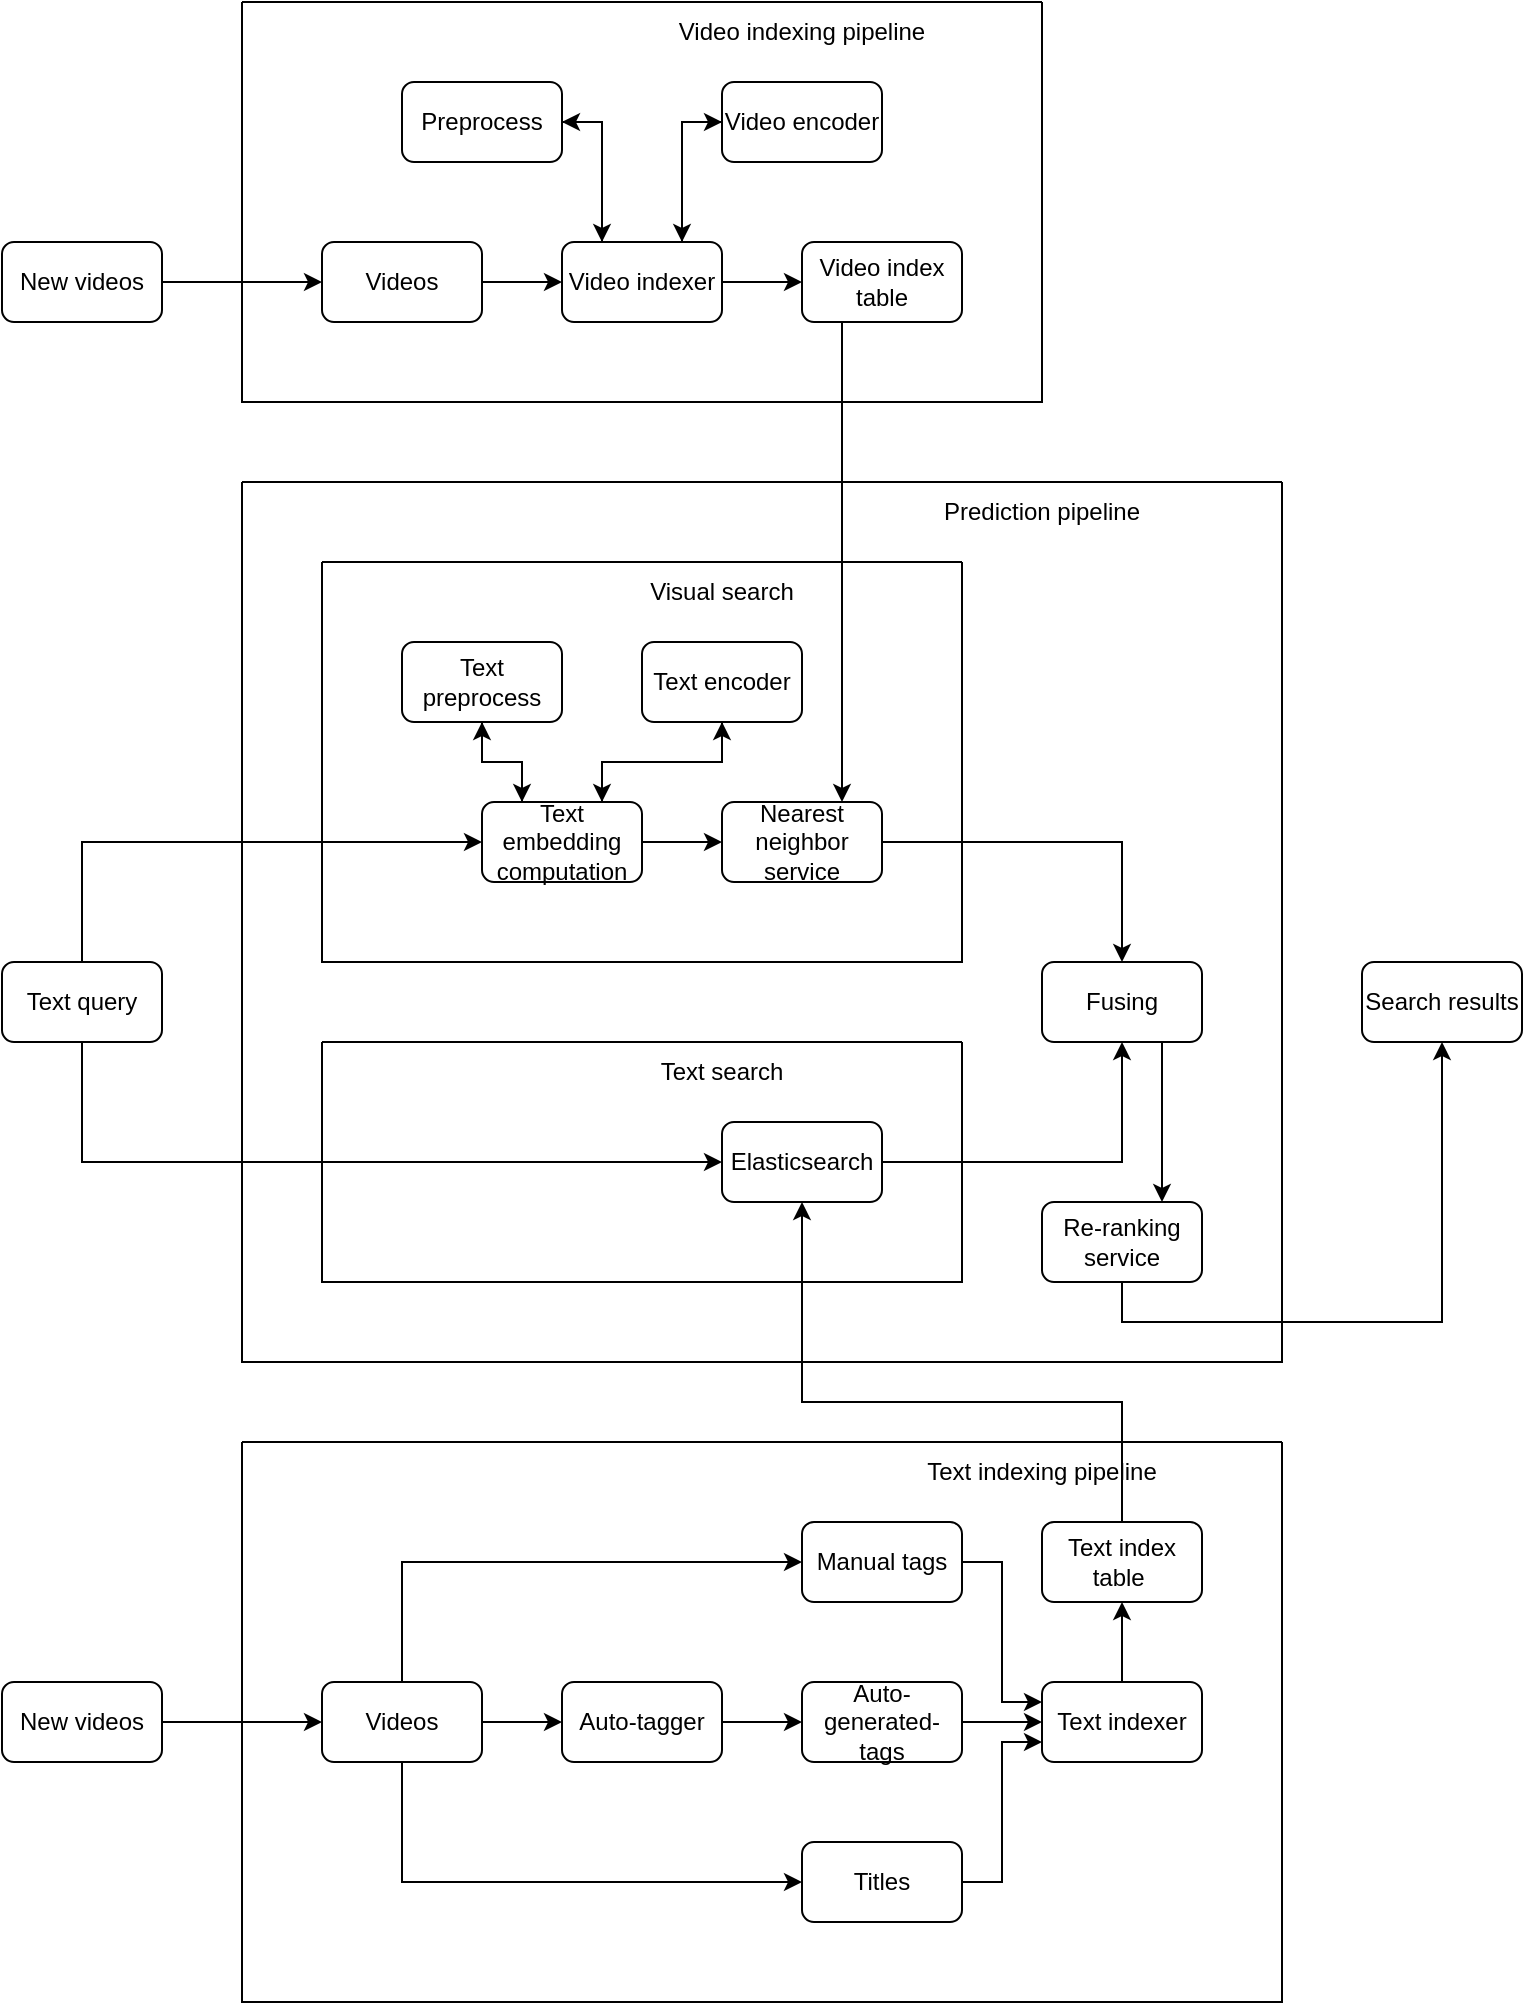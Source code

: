 <mxfile version="24.7.13">
  <diagram name="Page-1" id="D0JM2CN-HsSH8OnOr3U_">
    <mxGraphModel dx="882" dy="578" grid="1" gridSize="10" guides="1" tooltips="1" connect="1" arrows="1" fold="1" page="1" pageScale="1" pageWidth="850" pageHeight="1100" math="0" shadow="0">
      <root>
        <mxCell id="0" />
        <mxCell id="1" parent="0" />
        <mxCell id="dH1kiIGY2Zp__bITp5ts-48" style="edgeStyle=orthogonalEdgeStyle;rounded=0;orthogonalLoop=1;jettySize=auto;html=1;exitX=1;exitY=0.5;exitDx=0;exitDy=0;entryX=0;entryY=0.5;entryDx=0;entryDy=0;" parent="1" source="dH1kiIGY2Zp__bITp5ts-1" target="dH1kiIGY2Zp__bITp5ts-12" edge="1">
          <mxGeometry relative="1" as="geometry" />
        </mxCell>
        <mxCell id="dH1kiIGY2Zp__bITp5ts-1" value="New videos" style="rounded=1;whiteSpace=wrap;html=1;" parent="1" vertex="1">
          <mxGeometry x="40" y="160" width="80" height="40" as="geometry" />
        </mxCell>
        <mxCell id="dH1kiIGY2Zp__bITp5ts-9" value="" style="swimlane;startSize=0;" parent="1" vertex="1">
          <mxGeometry x="160" y="280" width="520" height="440" as="geometry" />
        </mxCell>
        <mxCell id="dH1kiIGY2Zp__bITp5ts-2" value="" style="swimlane;startSize=0;" parent="dH1kiIGY2Zp__bITp5ts-9" vertex="1">
          <mxGeometry x="40" y="40" width="320" height="200" as="geometry" />
        </mxCell>
        <mxCell id="dH1kiIGY2Zp__bITp5ts-60" style="edgeStyle=orthogonalEdgeStyle;rounded=0;orthogonalLoop=1;jettySize=auto;html=1;exitX=0.25;exitY=0;exitDx=0;exitDy=0;" parent="dH1kiIGY2Zp__bITp5ts-2" source="dH1kiIGY2Zp__bITp5ts-3" target="dH1kiIGY2Zp__bITp5ts-6" edge="1">
          <mxGeometry relative="1" as="geometry" />
        </mxCell>
        <mxCell id="dH1kiIGY2Zp__bITp5ts-62" style="edgeStyle=orthogonalEdgeStyle;rounded=0;orthogonalLoop=1;jettySize=auto;html=1;exitX=0.75;exitY=0;exitDx=0;exitDy=0;entryX=0.5;entryY=1;entryDx=0;entryDy=0;" parent="dH1kiIGY2Zp__bITp5ts-2" source="dH1kiIGY2Zp__bITp5ts-3" target="dH1kiIGY2Zp__bITp5ts-8" edge="1">
          <mxGeometry relative="1" as="geometry" />
        </mxCell>
        <mxCell id="dH1kiIGY2Zp__bITp5ts-63" style="edgeStyle=orthogonalEdgeStyle;rounded=0;orthogonalLoop=1;jettySize=auto;html=1;exitX=1;exitY=0.5;exitDx=0;exitDy=0;entryX=0;entryY=0.5;entryDx=0;entryDy=0;" parent="dH1kiIGY2Zp__bITp5ts-2" source="dH1kiIGY2Zp__bITp5ts-3" target="dH1kiIGY2Zp__bITp5ts-18" edge="1">
          <mxGeometry relative="1" as="geometry" />
        </mxCell>
        <mxCell id="dH1kiIGY2Zp__bITp5ts-3" value="Text embedding computation" style="rounded=1;whiteSpace=wrap;html=1;" parent="dH1kiIGY2Zp__bITp5ts-2" vertex="1">
          <mxGeometry x="80" y="120" width="80" height="40" as="geometry" />
        </mxCell>
        <mxCell id="dH1kiIGY2Zp__bITp5ts-59" style="edgeStyle=orthogonalEdgeStyle;rounded=0;orthogonalLoop=1;jettySize=auto;html=1;exitX=0.5;exitY=1;exitDx=0;exitDy=0;entryX=0.25;entryY=0;entryDx=0;entryDy=0;" parent="dH1kiIGY2Zp__bITp5ts-2" source="dH1kiIGY2Zp__bITp5ts-6" target="dH1kiIGY2Zp__bITp5ts-3" edge="1">
          <mxGeometry relative="1" as="geometry" />
        </mxCell>
        <mxCell id="dH1kiIGY2Zp__bITp5ts-6" value="Text preprocess" style="rounded=1;whiteSpace=wrap;html=1;" parent="dH1kiIGY2Zp__bITp5ts-2" vertex="1">
          <mxGeometry x="40" y="40" width="80" height="40" as="geometry" />
        </mxCell>
        <mxCell id="dH1kiIGY2Zp__bITp5ts-61" style="edgeStyle=orthogonalEdgeStyle;rounded=0;orthogonalLoop=1;jettySize=auto;html=1;exitX=0.5;exitY=1;exitDx=0;exitDy=0;entryX=0.75;entryY=0;entryDx=0;entryDy=0;" parent="dH1kiIGY2Zp__bITp5ts-2" source="dH1kiIGY2Zp__bITp5ts-8" target="dH1kiIGY2Zp__bITp5ts-3" edge="1">
          <mxGeometry relative="1" as="geometry" />
        </mxCell>
        <mxCell id="dH1kiIGY2Zp__bITp5ts-8" value="Text encoder" style="rounded=1;whiteSpace=wrap;html=1;" parent="dH1kiIGY2Zp__bITp5ts-2" vertex="1">
          <mxGeometry x="160" y="40" width="80" height="40" as="geometry" />
        </mxCell>
        <mxCell id="dH1kiIGY2Zp__bITp5ts-18" value="Nearest neighbor service" style="rounded=1;whiteSpace=wrap;html=1;" parent="dH1kiIGY2Zp__bITp5ts-2" vertex="1">
          <mxGeometry x="200" y="120" width="80" height="40" as="geometry" />
        </mxCell>
        <mxCell id="dH1kiIGY2Zp__bITp5ts-57" value="Visual search" style="text;html=1;strokeColor=none;fillColor=none;align=center;verticalAlign=middle;whiteSpace=wrap;rounded=0;" parent="dH1kiIGY2Zp__bITp5ts-2" vertex="1">
          <mxGeometry x="80" width="240" height="30" as="geometry" />
        </mxCell>
        <mxCell id="dH1kiIGY2Zp__bITp5ts-17" value="" style="swimlane;startSize=0;" parent="dH1kiIGY2Zp__bITp5ts-9" vertex="1">
          <mxGeometry x="40" y="280" width="320" height="120" as="geometry" />
        </mxCell>
        <mxCell id="dH1kiIGY2Zp__bITp5ts-4" value="Elasticsearch" style="rounded=1;whiteSpace=wrap;html=1;" parent="dH1kiIGY2Zp__bITp5ts-17" vertex="1">
          <mxGeometry x="200" y="40" width="80" height="40" as="geometry" />
        </mxCell>
        <mxCell id="dH1kiIGY2Zp__bITp5ts-58" value="Text search" style="text;html=1;strokeColor=none;fillColor=none;align=center;verticalAlign=middle;whiteSpace=wrap;rounded=0;" parent="dH1kiIGY2Zp__bITp5ts-17" vertex="1">
          <mxGeometry x="80" width="240" height="30" as="geometry" />
        </mxCell>
        <mxCell id="dH1kiIGY2Zp__bITp5ts-68" style="edgeStyle=orthogonalEdgeStyle;rounded=0;orthogonalLoop=1;jettySize=auto;html=1;exitX=0.75;exitY=1;exitDx=0;exitDy=0;entryX=0.75;entryY=0;entryDx=0;entryDy=0;" parent="dH1kiIGY2Zp__bITp5ts-9" source="dH1kiIGY2Zp__bITp5ts-22" target="dH1kiIGY2Zp__bITp5ts-23" edge="1">
          <mxGeometry relative="1" as="geometry" />
        </mxCell>
        <mxCell id="dH1kiIGY2Zp__bITp5ts-22" value="Fusing" style="rounded=1;whiteSpace=wrap;html=1;" parent="dH1kiIGY2Zp__bITp5ts-9" vertex="1">
          <mxGeometry x="400" y="240" width="80" height="40" as="geometry" />
        </mxCell>
        <mxCell id="dH1kiIGY2Zp__bITp5ts-23" value="Re-ranking service" style="rounded=1;whiteSpace=wrap;html=1;" parent="dH1kiIGY2Zp__bITp5ts-9" vertex="1">
          <mxGeometry x="400" y="360" width="80" height="40" as="geometry" />
        </mxCell>
        <mxCell id="dH1kiIGY2Zp__bITp5ts-40" value="Prediction pipeline" style="text;html=1;strokeColor=none;fillColor=none;align=center;verticalAlign=middle;whiteSpace=wrap;rounded=0;" parent="dH1kiIGY2Zp__bITp5ts-9" vertex="1">
          <mxGeometry x="280" width="240" height="30" as="geometry" />
        </mxCell>
        <mxCell id="dH1kiIGY2Zp__bITp5ts-66" style="edgeStyle=orthogonalEdgeStyle;rounded=0;orthogonalLoop=1;jettySize=auto;html=1;exitX=1;exitY=0.5;exitDx=0;exitDy=0;entryX=0.5;entryY=0;entryDx=0;entryDy=0;" parent="dH1kiIGY2Zp__bITp5ts-9" source="dH1kiIGY2Zp__bITp5ts-18" target="dH1kiIGY2Zp__bITp5ts-22" edge="1">
          <mxGeometry relative="1" as="geometry" />
        </mxCell>
        <mxCell id="dH1kiIGY2Zp__bITp5ts-67" style="edgeStyle=orthogonalEdgeStyle;rounded=0;orthogonalLoop=1;jettySize=auto;html=1;exitX=1;exitY=0.5;exitDx=0;exitDy=0;entryX=0.5;entryY=1;entryDx=0;entryDy=0;" parent="dH1kiIGY2Zp__bITp5ts-9" source="dH1kiIGY2Zp__bITp5ts-4" target="dH1kiIGY2Zp__bITp5ts-22" edge="1">
          <mxGeometry relative="1" as="geometry" />
        </mxCell>
        <mxCell id="dH1kiIGY2Zp__bITp5ts-11" value="" style="swimlane;startSize=0;" parent="1" vertex="1">
          <mxGeometry x="160" y="40" width="400" height="200" as="geometry" />
        </mxCell>
        <mxCell id="dH1kiIGY2Zp__bITp5ts-49" style="edgeStyle=orthogonalEdgeStyle;rounded=0;orthogonalLoop=1;jettySize=auto;html=1;exitX=1;exitY=0.5;exitDx=0;exitDy=0;entryX=0;entryY=0.5;entryDx=0;entryDy=0;" parent="dH1kiIGY2Zp__bITp5ts-11" source="dH1kiIGY2Zp__bITp5ts-12" target="dH1kiIGY2Zp__bITp5ts-13" edge="1">
          <mxGeometry relative="1" as="geometry" />
        </mxCell>
        <mxCell id="dH1kiIGY2Zp__bITp5ts-12" value="Videos" style="rounded=1;whiteSpace=wrap;html=1;" parent="dH1kiIGY2Zp__bITp5ts-11" vertex="1">
          <mxGeometry x="40" y="120" width="80" height="40" as="geometry" />
        </mxCell>
        <mxCell id="dH1kiIGY2Zp__bITp5ts-50" style="edgeStyle=orthogonalEdgeStyle;rounded=0;orthogonalLoop=1;jettySize=auto;html=1;exitX=1;exitY=0.5;exitDx=0;exitDy=0;entryX=0;entryY=0.5;entryDx=0;entryDy=0;" parent="dH1kiIGY2Zp__bITp5ts-11" source="dH1kiIGY2Zp__bITp5ts-13" target="dH1kiIGY2Zp__bITp5ts-14" edge="1">
          <mxGeometry relative="1" as="geometry" />
        </mxCell>
        <mxCell id="dH1kiIGY2Zp__bITp5ts-53" style="edgeStyle=orthogonalEdgeStyle;rounded=0;orthogonalLoop=1;jettySize=auto;html=1;exitX=0.25;exitY=0;exitDx=0;exitDy=0;entryX=1;entryY=0.5;entryDx=0;entryDy=0;" parent="dH1kiIGY2Zp__bITp5ts-11" source="dH1kiIGY2Zp__bITp5ts-13" target="dH1kiIGY2Zp__bITp5ts-15" edge="1">
          <mxGeometry relative="1" as="geometry" />
        </mxCell>
        <mxCell id="dH1kiIGY2Zp__bITp5ts-54" style="edgeStyle=orthogonalEdgeStyle;rounded=0;orthogonalLoop=1;jettySize=auto;html=1;exitX=0.75;exitY=0;exitDx=0;exitDy=0;entryX=0;entryY=0.5;entryDx=0;entryDy=0;" parent="dH1kiIGY2Zp__bITp5ts-11" source="dH1kiIGY2Zp__bITp5ts-13" target="dH1kiIGY2Zp__bITp5ts-16" edge="1">
          <mxGeometry relative="1" as="geometry" />
        </mxCell>
        <mxCell id="dH1kiIGY2Zp__bITp5ts-13" value="Video indexer" style="rounded=1;whiteSpace=wrap;html=1;" parent="dH1kiIGY2Zp__bITp5ts-11" vertex="1">
          <mxGeometry x="160" y="120" width="80" height="40" as="geometry" />
        </mxCell>
        <mxCell id="dH1kiIGY2Zp__bITp5ts-14" value="Video index table" style="rounded=1;whiteSpace=wrap;html=1;" parent="dH1kiIGY2Zp__bITp5ts-11" vertex="1">
          <mxGeometry x="280" y="120" width="80" height="40" as="geometry" />
        </mxCell>
        <mxCell id="dH1kiIGY2Zp__bITp5ts-51" style="edgeStyle=orthogonalEdgeStyle;rounded=0;orthogonalLoop=1;jettySize=auto;html=1;exitX=1;exitY=0.5;exitDx=0;exitDy=0;entryX=0.25;entryY=0;entryDx=0;entryDy=0;" parent="dH1kiIGY2Zp__bITp5ts-11" source="dH1kiIGY2Zp__bITp5ts-15" target="dH1kiIGY2Zp__bITp5ts-13" edge="1">
          <mxGeometry relative="1" as="geometry" />
        </mxCell>
        <mxCell id="dH1kiIGY2Zp__bITp5ts-15" value="Preprocess" style="rounded=1;whiteSpace=wrap;html=1;" parent="dH1kiIGY2Zp__bITp5ts-11" vertex="1">
          <mxGeometry x="80" y="40" width="80" height="40" as="geometry" />
        </mxCell>
        <mxCell id="dH1kiIGY2Zp__bITp5ts-52" style="edgeStyle=orthogonalEdgeStyle;rounded=0;orthogonalLoop=1;jettySize=auto;html=1;exitX=0;exitY=0.5;exitDx=0;exitDy=0;entryX=0.75;entryY=0;entryDx=0;entryDy=0;" parent="dH1kiIGY2Zp__bITp5ts-11" source="dH1kiIGY2Zp__bITp5ts-16" target="dH1kiIGY2Zp__bITp5ts-13" edge="1">
          <mxGeometry relative="1" as="geometry" />
        </mxCell>
        <mxCell id="dH1kiIGY2Zp__bITp5ts-16" value="Video encoder" style="rounded=1;whiteSpace=wrap;html=1;" parent="dH1kiIGY2Zp__bITp5ts-11" vertex="1">
          <mxGeometry x="240" y="40" width="80" height="40" as="geometry" />
        </mxCell>
        <mxCell id="dH1kiIGY2Zp__bITp5ts-47" value="Video indexing pipeline" style="text;html=1;strokeColor=none;fillColor=none;align=center;verticalAlign=middle;whiteSpace=wrap;rounded=0;" parent="dH1kiIGY2Zp__bITp5ts-11" vertex="1">
          <mxGeometry x="160" width="240" height="30" as="geometry" />
        </mxCell>
        <mxCell id="dH1kiIGY2Zp__bITp5ts-55" style="edgeStyle=orthogonalEdgeStyle;rounded=0;orthogonalLoop=1;jettySize=auto;html=1;exitX=0.5;exitY=0;exitDx=0;exitDy=0;entryX=0;entryY=0.5;entryDx=0;entryDy=0;" parent="1" source="dH1kiIGY2Zp__bITp5ts-24" target="dH1kiIGY2Zp__bITp5ts-3" edge="1">
          <mxGeometry relative="1" as="geometry" />
        </mxCell>
        <mxCell id="dH1kiIGY2Zp__bITp5ts-56" style="edgeStyle=orthogonalEdgeStyle;rounded=0;orthogonalLoop=1;jettySize=auto;html=1;exitX=0.5;exitY=1;exitDx=0;exitDy=0;entryX=0;entryY=0.5;entryDx=0;entryDy=0;" parent="1" source="dH1kiIGY2Zp__bITp5ts-24" target="dH1kiIGY2Zp__bITp5ts-4" edge="1">
          <mxGeometry relative="1" as="geometry" />
        </mxCell>
        <mxCell id="dH1kiIGY2Zp__bITp5ts-24" value="Text query" style="rounded=1;whiteSpace=wrap;html=1;" parent="1" vertex="1">
          <mxGeometry x="40" y="520" width="80" height="40" as="geometry" />
        </mxCell>
        <mxCell id="dH1kiIGY2Zp__bITp5ts-25" value="Search results" style="rounded=1;whiteSpace=wrap;html=1;" parent="1" vertex="1">
          <mxGeometry x="720" y="520" width="80" height="40" as="geometry" />
        </mxCell>
        <mxCell id="dH1kiIGY2Zp__bITp5ts-26" value="" style="swimlane;startSize=0;" parent="1" vertex="1">
          <mxGeometry x="160" y="760" width="520" height="280" as="geometry" />
        </mxCell>
        <mxCell id="dH1kiIGY2Zp__bITp5ts-71" style="edgeStyle=orthogonalEdgeStyle;rounded=0;orthogonalLoop=1;jettySize=auto;html=1;exitX=1;exitY=0.5;exitDx=0;exitDy=0;" parent="dH1kiIGY2Zp__bITp5ts-26" source="dH1kiIGY2Zp__bITp5ts-30" target="dH1kiIGY2Zp__bITp5ts-31" edge="1">
          <mxGeometry relative="1" as="geometry" />
        </mxCell>
        <mxCell id="dH1kiIGY2Zp__bITp5ts-73" style="edgeStyle=orthogonalEdgeStyle;rounded=0;orthogonalLoop=1;jettySize=auto;html=1;exitX=0.5;exitY=0;exitDx=0;exitDy=0;entryX=0;entryY=0.5;entryDx=0;entryDy=0;" parent="dH1kiIGY2Zp__bITp5ts-26" source="dH1kiIGY2Zp__bITp5ts-30" target="dH1kiIGY2Zp__bITp5ts-34" edge="1">
          <mxGeometry relative="1" as="geometry" />
        </mxCell>
        <mxCell id="dH1kiIGY2Zp__bITp5ts-74" style="edgeStyle=orthogonalEdgeStyle;rounded=0;orthogonalLoop=1;jettySize=auto;html=1;exitX=0.5;exitY=1;exitDx=0;exitDy=0;entryX=0;entryY=0.5;entryDx=0;entryDy=0;" parent="dH1kiIGY2Zp__bITp5ts-26" source="dH1kiIGY2Zp__bITp5ts-30" target="dH1kiIGY2Zp__bITp5ts-36" edge="1">
          <mxGeometry relative="1" as="geometry" />
        </mxCell>
        <mxCell id="dH1kiIGY2Zp__bITp5ts-30" value="Videos" style="rounded=1;whiteSpace=wrap;html=1;" parent="dH1kiIGY2Zp__bITp5ts-26" vertex="1">
          <mxGeometry x="40" y="120" width="80" height="40" as="geometry" />
        </mxCell>
        <mxCell id="dH1kiIGY2Zp__bITp5ts-72" style="edgeStyle=orthogonalEdgeStyle;rounded=0;orthogonalLoop=1;jettySize=auto;html=1;exitX=1;exitY=0.5;exitDx=0;exitDy=0;entryX=0;entryY=0.5;entryDx=0;entryDy=0;" parent="dH1kiIGY2Zp__bITp5ts-26" source="dH1kiIGY2Zp__bITp5ts-31" target="dH1kiIGY2Zp__bITp5ts-33" edge="1">
          <mxGeometry relative="1" as="geometry" />
        </mxCell>
        <mxCell id="dH1kiIGY2Zp__bITp5ts-31" value="Auto-tagger" style="rounded=1;whiteSpace=wrap;html=1;" parent="dH1kiIGY2Zp__bITp5ts-26" vertex="1">
          <mxGeometry x="160" y="120" width="80" height="40" as="geometry" />
        </mxCell>
        <mxCell id="dH1kiIGY2Zp__bITp5ts-78" style="edgeStyle=orthogonalEdgeStyle;rounded=0;orthogonalLoop=1;jettySize=auto;html=1;exitX=0.5;exitY=0;exitDx=0;exitDy=0;entryX=0.5;entryY=1;entryDx=0;entryDy=0;" parent="dH1kiIGY2Zp__bITp5ts-26" source="dH1kiIGY2Zp__bITp5ts-32" target="dH1kiIGY2Zp__bITp5ts-37" edge="1">
          <mxGeometry relative="1" as="geometry" />
        </mxCell>
        <mxCell id="dH1kiIGY2Zp__bITp5ts-32" value="Text indexer" style="rounded=1;whiteSpace=wrap;html=1;" parent="dH1kiIGY2Zp__bITp5ts-26" vertex="1">
          <mxGeometry x="400" y="120" width="80" height="40" as="geometry" />
        </mxCell>
        <mxCell id="dH1kiIGY2Zp__bITp5ts-75" style="edgeStyle=orthogonalEdgeStyle;rounded=0;orthogonalLoop=1;jettySize=auto;html=1;exitX=1;exitY=0.5;exitDx=0;exitDy=0;entryX=0;entryY=0.5;entryDx=0;entryDy=0;" parent="dH1kiIGY2Zp__bITp5ts-26" source="dH1kiIGY2Zp__bITp5ts-33" target="dH1kiIGY2Zp__bITp5ts-32" edge="1">
          <mxGeometry relative="1" as="geometry" />
        </mxCell>
        <mxCell id="dH1kiIGY2Zp__bITp5ts-33" value="Auto-generated-tags" style="rounded=1;whiteSpace=wrap;html=1;" parent="dH1kiIGY2Zp__bITp5ts-26" vertex="1">
          <mxGeometry x="280" y="120" width="80" height="40" as="geometry" />
        </mxCell>
        <mxCell id="dH1kiIGY2Zp__bITp5ts-76" style="edgeStyle=orthogonalEdgeStyle;rounded=0;orthogonalLoop=1;jettySize=auto;html=1;exitX=1;exitY=0.5;exitDx=0;exitDy=0;entryX=0;entryY=0.25;entryDx=0;entryDy=0;" parent="dH1kiIGY2Zp__bITp5ts-26" source="dH1kiIGY2Zp__bITp5ts-34" target="dH1kiIGY2Zp__bITp5ts-32" edge="1">
          <mxGeometry relative="1" as="geometry" />
        </mxCell>
        <mxCell id="dH1kiIGY2Zp__bITp5ts-34" value="Manual tags" style="rounded=1;whiteSpace=wrap;html=1;" parent="dH1kiIGY2Zp__bITp5ts-26" vertex="1">
          <mxGeometry x="280" y="40" width="80" height="40" as="geometry" />
        </mxCell>
        <mxCell id="dH1kiIGY2Zp__bITp5ts-77" style="edgeStyle=orthogonalEdgeStyle;rounded=0;orthogonalLoop=1;jettySize=auto;html=1;exitX=1;exitY=0.5;exitDx=0;exitDy=0;entryX=0;entryY=0.75;entryDx=0;entryDy=0;" parent="dH1kiIGY2Zp__bITp5ts-26" source="dH1kiIGY2Zp__bITp5ts-36" target="dH1kiIGY2Zp__bITp5ts-32" edge="1">
          <mxGeometry relative="1" as="geometry" />
        </mxCell>
        <mxCell id="dH1kiIGY2Zp__bITp5ts-36" value="Titles" style="rounded=1;whiteSpace=wrap;html=1;" parent="dH1kiIGY2Zp__bITp5ts-26" vertex="1">
          <mxGeometry x="280" y="200" width="80" height="40" as="geometry" />
        </mxCell>
        <mxCell id="dH1kiIGY2Zp__bITp5ts-37" value="Text index table&amp;nbsp;" style="rounded=1;whiteSpace=wrap;html=1;" parent="dH1kiIGY2Zp__bITp5ts-26" vertex="1">
          <mxGeometry x="400" y="40" width="80" height="40" as="geometry" />
        </mxCell>
        <mxCell id="dH1kiIGY2Zp__bITp5ts-70" style="edgeStyle=orthogonalEdgeStyle;rounded=0;orthogonalLoop=1;jettySize=auto;html=1;exitX=1;exitY=0.5;exitDx=0;exitDy=0;" parent="1" source="dH1kiIGY2Zp__bITp5ts-28" target="dH1kiIGY2Zp__bITp5ts-30" edge="1">
          <mxGeometry relative="1" as="geometry" />
        </mxCell>
        <mxCell id="dH1kiIGY2Zp__bITp5ts-28" value="New videos" style="rounded=1;whiteSpace=wrap;html=1;" parent="1" vertex="1">
          <mxGeometry x="40" y="880" width="80" height="40" as="geometry" />
        </mxCell>
        <mxCell id="dH1kiIGY2Zp__bITp5ts-39" value="Text indexing pipeline" style="text;html=1;strokeColor=none;fillColor=none;align=center;verticalAlign=middle;whiteSpace=wrap;rounded=0;" parent="1" vertex="1">
          <mxGeometry x="440" y="760" width="240" height="30" as="geometry" />
        </mxCell>
        <mxCell id="dH1kiIGY2Zp__bITp5ts-65" style="edgeStyle=orthogonalEdgeStyle;rounded=0;orthogonalLoop=1;jettySize=auto;html=1;exitX=0.25;exitY=1;exitDx=0;exitDy=0;entryX=0.75;entryY=0;entryDx=0;entryDy=0;" parent="1" source="dH1kiIGY2Zp__bITp5ts-14" target="dH1kiIGY2Zp__bITp5ts-18" edge="1">
          <mxGeometry relative="1" as="geometry" />
        </mxCell>
        <mxCell id="dH1kiIGY2Zp__bITp5ts-69" style="edgeStyle=orthogonalEdgeStyle;rounded=0;orthogonalLoop=1;jettySize=auto;html=1;exitX=0.5;exitY=1;exitDx=0;exitDy=0;" parent="1" source="dH1kiIGY2Zp__bITp5ts-23" target="dH1kiIGY2Zp__bITp5ts-25" edge="1">
          <mxGeometry relative="1" as="geometry" />
        </mxCell>
        <mxCell id="dH1kiIGY2Zp__bITp5ts-80" style="edgeStyle=orthogonalEdgeStyle;rounded=0;orthogonalLoop=1;jettySize=auto;html=1;exitX=0.5;exitY=0;exitDx=0;exitDy=0;entryX=0.5;entryY=1;entryDx=0;entryDy=0;" parent="1" source="dH1kiIGY2Zp__bITp5ts-37" target="dH1kiIGY2Zp__bITp5ts-4" edge="1">
          <mxGeometry relative="1" as="geometry">
            <Array as="points">
              <mxPoint x="600" y="740" />
              <mxPoint x="440" y="740" />
            </Array>
          </mxGeometry>
        </mxCell>
      </root>
    </mxGraphModel>
  </diagram>
</mxfile>
